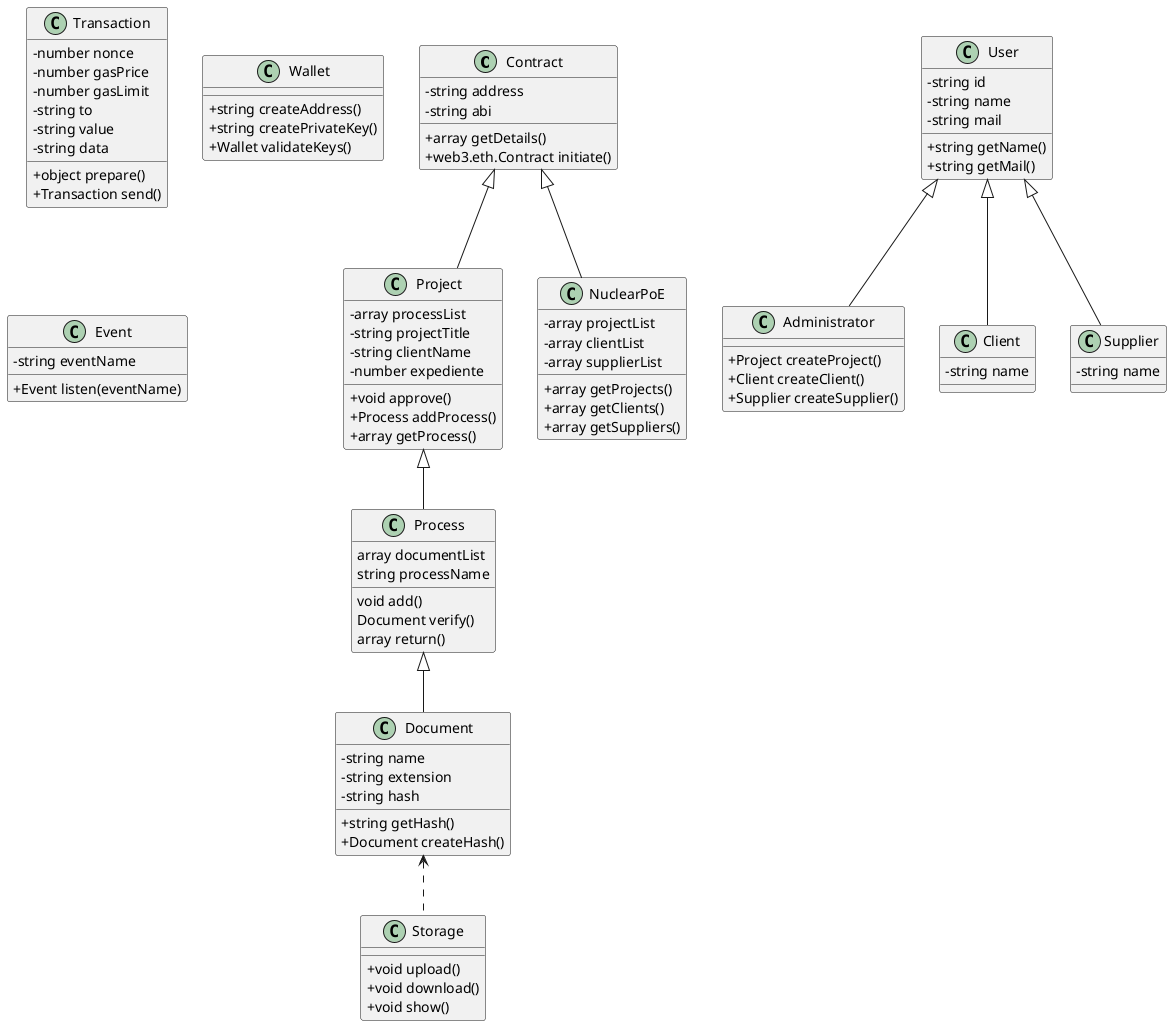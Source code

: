 @startuml Classes

skinparam classAttributeIconSize 0

class Contract {
    - string address
    - string abi
    + array getDetails()
    + web3.eth.Contract initiate()
}

class Project {
    - array processList
    - string projectTitle
    - string clientName
    - number expediente
    + void approve()
    + Process addProcess()
    + array getProcess()
    }

class NuclearPoE {
    - array projectList
    - array clientList
    - array supplierList
    + array getProjects()
    + array getClients()
    + array getSuppliers()
    }

class Transaction {
    - number nonce
    - number gasPrice
    - number gasLimit
    - string to
    - string value
    - string data
    + object prepare()
    + Transaction send()
}

class User {
    - string id
    - string name
    - string mail
    + string getName()
    + string getMail()
}

class Administrator {
    + Project createProject()
    + Client createClient()
    + Supplier createSupplier()
}

class Wallet {
    + string createAddress()
    + string createPrivateKey()
    + Wallet validateKeys()
}

class Document {
    - string name
    - string extension
    - string hash
    + string getHash()
    + Document createHash()
}

class Storage {
    + void upload()
    + void download()
    + void show()
}

class Event {
    - string eventName
    + {method} Event listen(eventName)
}

class Client {
    - string name
}
class Supplier {
    - string name
}
class Process {
    array documentList
    string processName
    void add()
    Document verify()
    array return()
}

    Contract ^-- Project
    Contract ^-- NuclearPoE

    User ^-- Administrator
    User ^-- Client
    User ^-- Supplier

    Project ^-- Process

    Process ^-- Document
    Document <.. Storage

@enduml